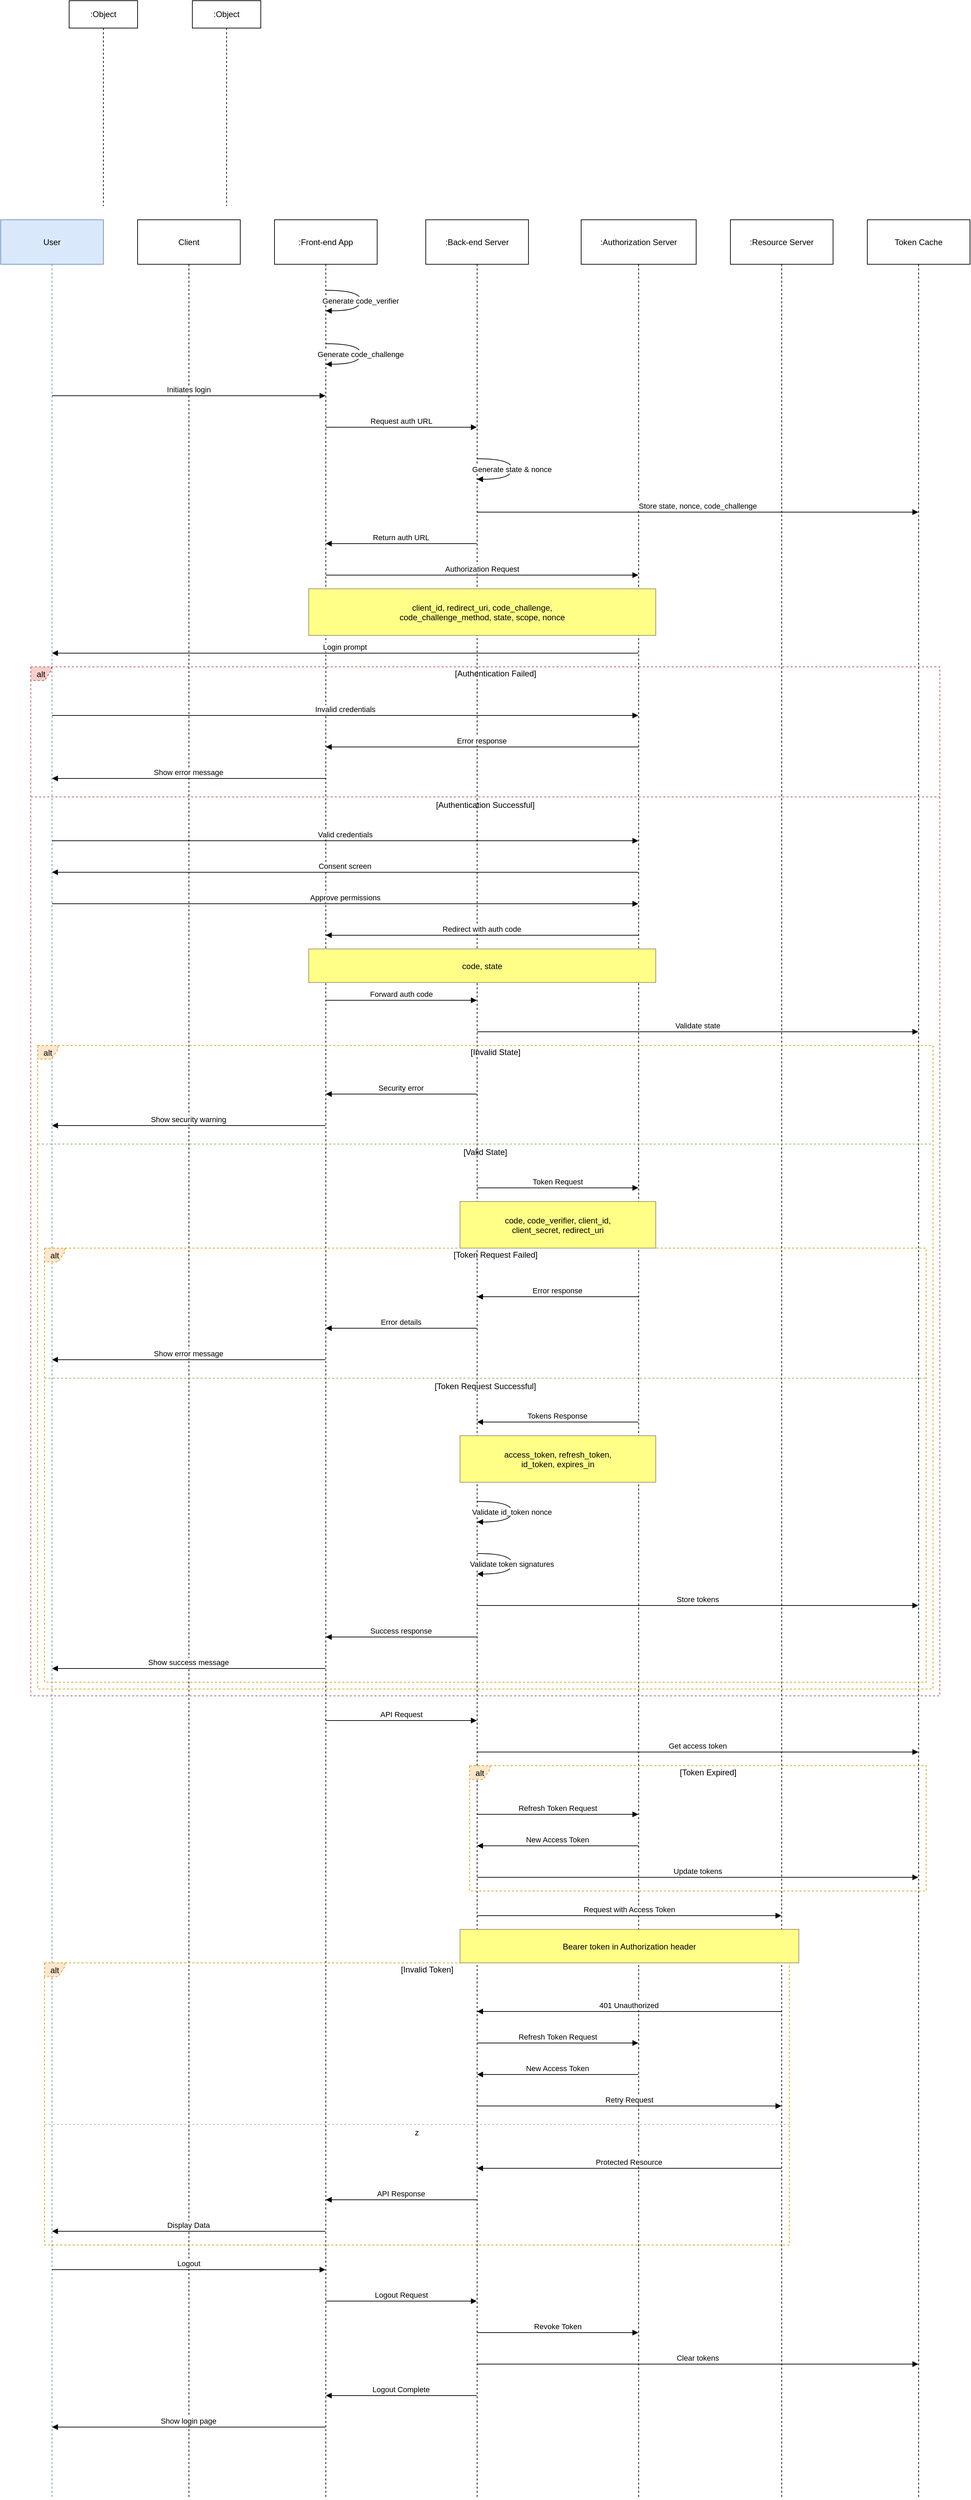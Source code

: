 <mxfile version="24.8.4">
  <diagram name="Page-1" id="2YBvvXClWsGukQMizWep">
    <mxGraphModel dx="4097" dy="2171" grid="1" gridSize="10" guides="1" tooltips="1" connect="1" arrows="1" fold="1" page="1" pageScale="1" pageWidth="850" pageHeight="1100" math="0" shadow="0">
      <root>
        <mxCell id="0" />
        <mxCell id="1" parent="0" />
        <mxCell id="aM9ryv3xv72pqoxQDRHE-1" value=":Object" style="shape=umlLifeline;perimeter=lifelinePerimeter;whiteSpace=wrap;html=1;container=0;dropTarget=0;collapsible=0;recursiveResize=0;outlineConnect=0;portConstraint=eastwest;newEdgeStyle={&quot;edgeStyle&quot;:&quot;elbowEdgeStyle&quot;,&quot;elbow&quot;:&quot;vertical&quot;,&quot;curved&quot;:0,&quot;rounded&quot;:0};" parent="1" vertex="1">
          <mxGeometry x="200" y="30" width="100" height="300" as="geometry" />
        </mxCell>
        <mxCell id="aM9ryv3xv72pqoxQDRHE-5" value=":Object" style="shape=umlLifeline;perimeter=lifelinePerimeter;whiteSpace=wrap;html=1;container=0;dropTarget=0;collapsible=0;recursiveResize=0;outlineConnect=0;portConstraint=eastwest;newEdgeStyle={&quot;edgeStyle&quot;:&quot;elbowEdgeStyle&quot;,&quot;elbow&quot;:&quot;vertical&quot;,&quot;curved&quot;:0,&quot;rounded&quot;:0};" parent="1" vertex="1">
          <mxGeometry x="380" y="30" width="100" height="300" as="geometry" />
        </mxCell>
        <mxCell id="Uxr3or9GegXW-BEm9JX9-5" value="User" style="shape=umlLifeline;perimeter=lifelinePerimeter;whiteSpace=wrap;container=1;dropTarget=0;collapsible=0;recursiveResize=0;outlineConnect=0;portConstraint=eastwest;newEdgeStyle={&quot;edgeStyle&quot;:&quot;elbowEdgeStyle&quot;,&quot;elbow&quot;:&quot;vertical&quot;,&quot;curved&quot;:0,&quot;rounded&quot;:0};size=65;fillColor=#dae8fc;strokeColor=#6c8ebf;" vertex="1" parent="1">
          <mxGeometry x="100" y="350" width="150" height="3329" as="geometry" />
        </mxCell>
        <mxCell id="Uxr3or9GegXW-BEm9JX9-6" value="Client" style="shape=umlLifeline;perimeter=lifelinePerimeter;whiteSpace=wrap;container=1;dropTarget=0;collapsible=0;recursiveResize=0;outlineConnect=0;portConstraint=eastwest;newEdgeStyle={&quot;edgeStyle&quot;:&quot;elbowEdgeStyle&quot;,&quot;elbow&quot;:&quot;vertical&quot;,&quot;curved&quot;:0,&quot;rounded&quot;:0};size=65;" vertex="1" parent="1">
          <mxGeometry x="300" y="350" width="150" height="3329" as="geometry" />
        </mxCell>
        <mxCell id="Uxr3or9GegXW-BEm9JX9-7" value=":Front-end App" style="shape=umlLifeline;perimeter=lifelinePerimeter;whiteSpace=wrap;container=1;dropTarget=0;collapsible=0;recursiveResize=0;outlineConnect=0;portConstraint=eastwest;newEdgeStyle={&quot;edgeStyle&quot;:&quot;elbowEdgeStyle&quot;,&quot;elbow&quot;:&quot;vertical&quot;,&quot;curved&quot;:0,&quot;rounded&quot;:0};size=65;" vertex="1" parent="1">
          <mxGeometry x="500" y="350" width="150" height="3329" as="geometry" />
        </mxCell>
        <mxCell id="Uxr3or9GegXW-BEm9JX9-8" value=":Back-end Server" style="shape=umlLifeline;perimeter=lifelinePerimeter;whiteSpace=wrap;container=1;dropTarget=0;collapsible=0;recursiveResize=0;outlineConnect=0;portConstraint=eastwest;newEdgeStyle={&quot;edgeStyle&quot;:&quot;elbowEdgeStyle&quot;,&quot;elbow&quot;:&quot;vertical&quot;,&quot;curved&quot;:0,&quot;rounded&quot;:0};size=65;" vertex="1" parent="1">
          <mxGeometry x="721" y="350" width="150" height="3329" as="geometry" />
        </mxCell>
        <mxCell id="Uxr3or9GegXW-BEm9JX9-9" value=":Authorization Server" style="shape=umlLifeline;perimeter=lifelinePerimeter;whiteSpace=wrap;container=1;dropTarget=0;collapsible=0;recursiveResize=0;outlineConnect=0;portConstraint=eastwest;newEdgeStyle={&quot;edgeStyle&quot;:&quot;elbowEdgeStyle&quot;,&quot;elbow&quot;:&quot;vertical&quot;,&quot;curved&quot;:0,&quot;rounded&quot;:0};size=65;" vertex="1" parent="1">
          <mxGeometry x="948" y="350" width="168" height="3329" as="geometry" />
        </mxCell>
        <mxCell id="Uxr3or9GegXW-BEm9JX9-10" value=":Resource Server" style="shape=umlLifeline;perimeter=lifelinePerimeter;whiteSpace=wrap;container=1;dropTarget=0;collapsible=0;recursiveResize=0;outlineConnect=0;portConstraint=eastwest;newEdgeStyle={&quot;edgeStyle&quot;:&quot;elbowEdgeStyle&quot;,&quot;elbow&quot;:&quot;vertical&quot;,&quot;curved&quot;:0,&quot;rounded&quot;:0};size=65;" vertex="1" parent="1">
          <mxGeometry x="1166" y="350" width="150" height="3329" as="geometry" />
        </mxCell>
        <mxCell id="Uxr3or9GegXW-BEm9JX9-11" value="Token Cache" style="shape=umlLifeline;perimeter=lifelinePerimeter;whiteSpace=wrap;container=1;dropTarget=0;collapsible=0;recursiveResize=0;outlineConnect=0;portConstraint=eastwest;newEdgeStyle={&quot;edgeStyle&quot;:&quot;elbowEdgeStyle&quot;,&quot;elbow&quot;:&quot;vertical&quot;,&quot;curved&quot;:0,&quot;rounded&quot;:0};size=65;" vertex="1" parent="1">
          <mxGeometry x="1366" y="350" width="150" height="3329" as="geometry" />
        </mxCell>
        <mxCell id="Uxr3or9GegXW-BEm9JX9-12" value="alt" style="shape=umlFrame;dashed=1;pointerEvents=0;dropTarget=0;strokeColor=#d79b00;height=20;width=30;fillColor=#ffe6cc;" vertex="1" parent="1">
          <mxGeometry x="164" y="1852" width="1288" height="634" as="geometry" />
        </mxCell>
        <mxCell id="Uxr3or9GegXW-BEm9JX9-13" value="[Token Request Failed]" style="text;strokeColor=none;fillColor=none;align=center;verticalAlign=middle;whiteSpace=wrap;" vertex="1" parent="Uxr3or9GegXW-BEm9JX9-12">
          <mxGeometry x="30" width="1258" height="20" as="geometry" />
        </mxCell>
        <mxCell id="Uxr3or9GegXW-BEm9JX9-14" value="[Token Request Successful]" style="shape=line;dashed=1;whiteSpace=wrap;verticalAlign=top;labelPosition=center;verticalLabelPosition=middle;align=center;strokeColor=#82b366;fillColor=#d5e8d4;" vertex="1" parent="Uxr3or9GegXW-BEm9JX9-12">
          <mxGeometry y="188" width="1288" height="4" as="geometry" />
        </mxCell>
        <mxCell id="Uxr3or9GegXW-BEm9JX9-15" value="alt" style="shape=umlFrame;dashed=1;pointerEvents=0;dropTarget=0;strokeColor=#d79b00;height=20;width=30;fillColor=#ffe6cc;" vertex="1" parent="1">
          <mxGeometry x="154" y="1556" width="1308" height="940" as="geometry" />
        </mxCell>
        <mxCell id="Uxr3or9GegXW-BEm9JX9-16" value="[Invalid State]" style="text;strokeColor=none;fillColor=none;align=center;verticalAlign=middle;whiteSpace=wrap;" vertex="1" parent="Uxr3or9GegXW-BEm9JX9-15">
          <mxGeometry x="30" width="1278" height="20" as="geometry" />
        </mxCell>
        <mxCell id="Uxr3or9GegXW-BEm9JX9-17" value="[Valid State]" style="shape=line;dashed=1;whiteSpace=wrap;verticalAlign=top;labelPosition=center;verticalLabelPosition=middle;align=center;strokeColor=#82b366;fillColor=#d5e8d4;" vertex="1" parent="Uxr3or9GegXW-BEm9JX9-15">
          <mxGeometry y="142" width="1308" height="4" as="geometry" />
        </mxCell>
        <mxCell id="Uxr3or9GegXW-BEm9JX9-18" value="alt" style="shape=umlFrame;dashed=1;pointerEvents=0;dropTarget=0;strokeColor=#b85450;height=20;width=30;fillColor=#f8cecc;fillStyle=auto;" vertex="1" parent="1">
          <mxGeometry x="144" y="1003" width="1328" height="1503" as="geometry" />
        </mxCell>
        <mxCell id="Uxr3or9GegXW-BEm9JX9-19" value="[Authentication Failed]" style="text;strokeColor=none;fillColor=none;align=center;verticalAlign=middle;whiteSpace=wrap;" vertex="1" parent="Uxr3or9GegXW-BEm9JX9-18">
          <mxGeometry x="30" width="1298" height="20" as="geometry" />
        </mxCell>
        <mxCell id="Uxr3or9GegXW-BEm9JX9-20" value="[Authentication Successful]" style="shape=line;dashed=1;whiteSpace=wrap;verticalAlign=top;labelPosition=center;verticalLabelPosition=middle;align=center;strokeColor=#b85450;fillColor=#f8cecc;" vertex="1" parent="Uxr3or9GegXW-BEm9JX9-18">
          <mxGeometry y="188" width="1328" height="4" as="geometry" />
        </mxCell>
        <mxCell id="Uxr3or9GegXW-BEm9JX9-21" value="alt" style="shape=umlFrame;dashed=1;pointerEvents=0;dropTarget=0;strokeColor=#d79b00;height=20;width=30;fillColor=#ffe6cc;" vertex="1" parent="1">
          <mxGeometry x="785" y="2608" width="667" height="183" as="geometry" />
        </mxCell>
        <mxCell id="Uxr3or9GegXW-BEm9JX9-22" value="[Token Expired]" style="text;strokeColor=none;fillColor=none;align=center;verticalAlign=middle;whiteSpace=wrap;" vertex="1" parent="Uxr3or9GegXW-BEm9JX9-21">
          <mxGeometry x="30" width="637" height="20" as="geometry" />
        </mxCell>
        <mxCell id="Uxr3or9GegXW-BEm9JX9-23" value="alt" style="shape=umlFrame;dashed=1;pointerEvents=0;dropTarget=0;strokeColor=#d79b00;height=20;width=30;fillColor=#ffe6cc;" vertex="1" parent="1">
          <mxGeometry x="164" y="2896" width="1088" height="412" as="geometry" />
        </mxCell>
        <mxCell id="Uxr3or9GegXW-BEm9JX9-24" value="[Invalid Token]" style="text;strokeColor=none;fillColor=none;align=center;verticalAlign=middle;whiteSpace=wrap;" vertex="1" parent="Uxr3or9GegXW-BEm9JX9-23">
          <mxGeometry x="30" width="1058" height="20" as="geometry" />
        </mxCell>
        <mxCell id="Uxr3or9GegXW-BEm9JX9-25" value="z" style="shape=line;dashed=1;whiteSpace=wrap;verticalAlign=top;labelPosition=center;verticalLabelPosition=middle;align=center;strokeColor=#B3B3B3;" vertex="1" parent="Uxr3or9GegXW-BEm9JX9-23">
          <mxGeometry y="234" width="1088" height="4" as="geometry" />
        </mxCell>
        <mxCell id="Uxr3or9GegXW-BEm9JX9-26" value="Generate code_verifier" style="curved=1;endArrow=block;rounded=0;" edge="1" parent="1" source="Uxr3or9GegXW-BEm9JX9-7" target="Uxr3or9GegXW-BEm9JX9-7">
          <mxGeometry relative="1" as="geometry">
            <Array as="points">
              <mxPoint x="626" y="453" />
              <mxPoint x="626" y="483" />
            </Array>
          </mxGeometry>
        </mxCell>
        <mxCell id="Uxr3or9GegXW-BEm9JX9-27" value="Generate code_challenge" style="curved=1;endArrow=block;rounded=0;" edge="1" parent="1" source="Uxr3or9GegXW-BEm9JX9-7" target="Uxr3or9GegXW-BEm9JX9-7">
          <mxGeometry relative="1" as="geometry">
            <Array as="points">
              <mxPoint x="626" y="531" />
              <mxPoint x="626" y="561" />
            </Array>
          </mxGeometry>
        </mxCell>
        <mxCell id="Uxr3or9GegXW-BEm9JX9-28" value="Initiates login" style="verticalAlign=bottom;edgeStyle=elbowEdgeStyle;elbow=vertical;curved=0;rounded=0;endArrow=block;" edge="1" parent="1" source="Uxr3or9GegXW-BEm9JX9-5" target="Uxr3or9GegXW-BEm9JX9-7">
          <mxGeometry relative="1" as="geometry">
            <Array as="points">
              <mxPoint x="384" y="607" />
            </Array>
          </mxGeometry>
        </mxCell>
        <mxCell id="Uxr3or9GegXW-BEm9JX9-29" value="Request auth URL" style="verticalAlign=bottom;edgeStyle=elbowEdgeStyle;elbow=vertical;curved=0;rounded=0;endArrow=block;" edge="1" parent="1" source="Uxr3or9GegXW-BEm9JX9-7" target="Uxr3or9GegXW-BEm9JX9-8">
          <mxGeometry relative="1" as="geometry">
            <Array as="points">
              <mxPoint x="694" y="653" />
            </Array>
          </mxGeometry>
        </mxCell>
        <mxCell id="Uxr3or9GegXW-BEm9JX9-30" value="Generate state &amp; nonce" style="curved=1;endArrow=block;rounded=0;" edge="1" parent="1" source="Uxr3or9GegXW-BEm9JX9-8" target="Uxr3or9GegXW-BEm9JX9-8">
          <mxGeometry relative="1" as="geometry">
            <Array as="points">
              <mxPoint x="847" y="699" />
              <mxPoint x="847" y="729" />
            </Array>
          </mxGeometry>
        </mxCell>
        <mxCell id="Uxr3or9GegXW-BEm9JX9-31" value="Store state, nonce, code_challenge" style="verticalAlign=bottom;edgeStyle=elbowEdgeStyle;elbow=vertical;curved=0;rounded=0;endArrow=block;" edge="1" parent="1" source="Uxr3or9GegXW-BEm9JX9-8" target="Uxr3or9GegXW-BEm9JX9-11">
          <mxGeometry relative="1" as="geometry">
            <Array as="points">
              <mxPoint x="1127" y="777" />
            </Array>
          </mxGeometry>
        </mxCell>
        <mxCell id="Uxr3or9GegXW-BEm9JX9-32" value="Return auth URL" style="verticalAlign=bottom;edgeStyle=elbowEdgeStyle;elbow=vertical;curved=0;rounded=0;endArrow=block;" edge="1" parent="1" source="Uxr3or9GegXW-BEm9JX9-8" target="Uxr3or9GegXW-BEm9JX9-7">
          <mxGeometry relative="1" as="geometry">
            <Array as="points">
              <mxPoint x="697" y="823" />
            </Array>
          </mxGeometry>
        </mxCell>
        <mxCell id="Uxr3or9GegXW-BEm9JX9-33" value="Authorization Request" style="verticalAlign=bottom;edgeStyle=elbowEdgeStyle;elbow=vertical;curved=0;rounded=0;endArrow=block;" edge="1" parent="1" source="Uxr3or9GegXW-BEm9JX9-7" target="Uxr3or9GegXW-BEm9JX9-9">
          <mxGeometry relative="1" as="geometry">
            <Array as="points">
              <mxPoint x="812" y="869" />
            </Array>
          </mxGeometry>
        </mxCell>
        <mxCell id="Uxr3or9GegXW-BEm9JX9-34" value="Login prompt" style="verticalAlign=bottom;edgeStyle=elbowEdgeStyle;elbow=vertical;curved=0;rounded=0;endArrow=block;" edge="1" parent="1" source="Uxr3or9GegXW-BEm9JX9-9" target="Uxr3or9GegXW-BEm9JX9-5">
          <mxGeometry relative="1" as="geometry">
            <Array as="points">
              <mxPoint x="615" y="983" />
            </Array>
          </mxGeometry>
        </mxCell>
        <mxCell id="Uxr3or9GegXW-BEm9JX9-35" value="Invalid credentials" style="verticalAlign=bottom;edgeStyle=elbowEdgeStyle;elbow=vertical;curved=0;rounded=0;endArrow=block;" edge="1" parent="1" source="Uxr3or9GegXW-BEm9JX9-5" target="Uxr3or9GegXW-BEm9JX9-9">
          <mxGeometry relative="1" as="geometry">
            <Array as="points">
              <mxPoint x="612" y="1074" />
            </Array>
          </mxGeometry>
        </mxCell>
        <mxCell id="Uxr3or9GegXW-BEm9JX9-36" value="Error response" style="verticalAlign=bottom;edgeStyle=elbowEdgeStyle;elbow=vertical;curved=0;rounded=0;endArrow=block;" edge="1" parent="1" source="Uxr3or9GegXW-BEm9JX9-9" target="Uxr3or9GegXW-BEm9JX9-7">
          <mxGeometry relative="1" as="geometry">
            <Array as="points">
              <mxPoint x="815" y="1120" />
            </Array>
          </mxGeometry>
        </mxCell>
        <mxCell id="Uxr3or9GegXW-BEm9JX9-37" value="Show error message" style="verticalAlign=bottom;edgeStyle=elbowEdgeStyle;elbow=vertical;curved=0;rounded=0;endArrow=block;" edge="1" parent="1" source="Uxr3or9GegXW-BEm9JX9-7" target="Uxr3or9GegXW-BEm9JX9-5">
          <mxGeometry relative="1" as="geometry">
            <Array as="points">
              <mxPoint x="387" y="1166" />
            </Array>
          </mxGeometry>
        </mxCell>
        <mxCell id="Uxr3or9GegXW-BEm9JX9-38" value="Valid credentials" style="verticalAlign=bottom;edgeStyle=elbowEdgeStyle;elbow=vertical;curved=0;rounded=0;endArrow=block;" edge="1" parent="1" source="Uxr3or9GegXW-BEm9JX9-5" target="Uxr3or9GegXW-BEm9JX9-9">
          <mxGeometry relative="1" as="geometry">
            <Array as="points">
              <mxPoint x="612" y="1257" />
            </Array>
          </mxGeometry>
        </mxCell>
        <mxCell id="Uxr3or9GegXW-BEm9JX9-39" value="Consent screen" style="verticalAlign=bottom;edgeStyle=elbowEdgeStyle;elbow=vertical;curved=0;rounded=0;endArrow=block;" edge="1" parent="1" source="Uxr3or9GegXW-BEm9JX9-9" target="Uxr3or9GegXW-BEm9JX9-5">
          <mxGeometry relative="1" as="geometry">
            <Array as="points">
              <mxPoint x="615" y="1303" />
            </Array>
          </mxGeometry>
        </mxCell>
        <mxCell id="Uxr3or9GegXW-BEm9JX9-40" value="Approve permissions" style="verticalAlign=bottom;edgeStyle=elbowEdgeStyle;elbow=vertical;curved=0;rounded=0;endArrow=block;" edge="1" parent="1" source="Uxr3or9GegXW-BEm9JX9-5" target="Uxr3or9GegXW-BEm9JX9-9">
          <mxGeometry relative="1" as="geometry">
            <Array as="points">
              <mxPoint x="612" y="1349" />
            </Array>
          </mxGeometry>
        </mxCell>
        <mxCell id="Uxr3or9GegXW-BEm9JX9-41" value="Redirect with auth code" style="verticalAlign=bottom;edgeStyle=elbowEdgeStyle;elbow=vertical;curved=0;rounded=0;endArrow=block;" edge="1" parent="1" source="Uxr3or9GegXW-BEm9JX9-9" target="Uxr3or9GegXW-BEm9JX9-7">
          <mxGeometry relative="1" as="geometry">
            <Array as="points">
              <mxPoint x="815" y="1395" />
            </Array>
          </mxGeometry>
        </mxCell>
        <mxCell id="Uxr3or9GegXW-BEm9JX9-42" value="Forward auth code" style="verticalAlign=bottom;edgeStyle=elbowEdgeStyle;elbow=vertical;curved=0;rounded=0;endArrow=block;" edge="1" parent="1" source="Uxr3or9GegXW-BEm9JX9-7" target="Uxr3or9GegXW-BEm9JX9-8">
          <mxGeometry relative="1" as="geometry">
            <Array as="points">
              <mxPoint x="694" y="1490" />
            </Array>
          </mxGeometry>
        </mxCell>
        <mxCell id="Uxr3or9GegXW-BEm9JX9-43" value="Validate state" style="verticalAlign=bottom;edgeStyle=elbowEdgeStyle;elbow=vertical;curved=0;rounded=0;endArrow=block;" edge="1" parent="1" source="Uxr3or9GegXW-BEm9JX9-8" target="Uxr3or9GegXW-BEm9JX9-11">
          <mxGeometry relative="1" as="geometry">
            <Array as="points">
              <mxPoint x="1127" y="1536" />
            </Array>
          </mxGeometry>
        </mxCell>
        <mxCell id="Uxr3or9GegXW-BEm9JX9-44" value="Security error" style="verticalAlign=bottom;edgeStyle=elbowEdgeStyle;elbow=vertical;curved=0;rounded=0;endArrow=block;" edge="1" parent="1" source="Uxr3or9GegXW-BEm9JX9-8" target="Uxr3or9GegXW-BEm9JX9-7">
          <mxGeometry relative="1" as="geometry">
            <Array as="points">
              <mxPoint x="697" y="1627" />
            </Array>
          </mxGeometry>
        </mxCell>
        <mxCell id="Uxr3or9GegXW-BEm9JX9-45" value="Show security warning" style="verticalAlign=bottom;edgeStyle=elbowEdgeStyle;elbow=vertical;curved=0;rounded=0;endArrow=block;" edge="1" parent="1" source="Uxr3or9GegXW-BEm9JX9-7" target="Uxr3or9GegXW-BEm9JX9-5">
          <mxGeometry relative="1" as="geometry">
            <Array as="points">
              <mxPoint x="387" y="1673" />
            </Array>
          </mxGeometry>
        </mxCell>
        <mxCell id="Uxr3or9GegXW-BEm9JX9-46" value="Token Request" style="verticalAlign=bottom;edgeStyle=elbowEdgeStyle;elbow=vertical;curved=0;rounded=0;endArrow=block;" edge="1" parent="1" source="Uxr3or9GegXW-BEm9JX9-8" target="Uxr3or9GegXW-BEm9JX9-9">
          <mxGeometry relative="1" as="geometry">
            <Array as="points">
              <mxPoint x="923" y="1764" />
            </Array>
          </mxGeometry>
        </mxCell>
        <mxCell id="Uxr3or9GegXW-BEm9JX9-47" value="Error response" style="verticalAlign=bottom;edgeStyle=elbowEdgeStyle;elbow=vertical;curved=0;rounded=0;endArrow=block;" edge="1" parent="1" source="Uxr3or9GegXW-BEm9JX9-9" target="Uxr3or9GegXW-BEm9JX9-8">
          <mxGeometry relative="1" as="geometry">
            <Array as="points">
              <mxPoint x="926" y="1923" />
            </Array>
          </mxGeometry>
        </mxCell>
        <mxCell id="Uxr3or9GegXW-BEm9JX9-48" value="Error details" style="verticalAlign=bottom;edgeStyle=elbowEdgeStyle;elbow=vertical;curved=0;rounded=0;endArrow=block;" edge="1" parent="1" source="Uxr3or9GegXW-BEm9JX9-8" target="Uxr3or9GegXW-BEm9JX9-7">
          <mxGeometry relative="1" as="geometry">
            <Array as="points">
              <mxPoint x="697" y="1969" />
            </Array>
          </mxGeometry>
        </mxCell>
        <mxCell id="Uxr3or9GegXW-BEm9JX9-49" value="Show error message" style="verticalAlign=bottom;edgeStyle=elbowEdgeStyle;elbow=vertical;curved=0;rounded=0;endArrow=block;" edge="1" parent="1" source="Uxr3or9GegXW-BEm9JX9-7" target="Uxr3or9GegXW-BEm9JX9-5">
          <mxGeometry relative="1" as="geometry">
            <Array as="points">
              <mxPoint x="387" y="2015" />
            </Array>
          </mxGeometry>
        </mxCell>
        <mxCell id="Uxr3or9GegXW-BEm9JX9-50" value="Tokens Response" style="verticalAlign=bottom;edgeStyle=elbowEdgeStyle;elbow=vertical;curved=0;rounded=0;endArrow=block;" edge="1" parent="1" source="Uxr3or9GegXW-BEm9JX9-9" target="Uxr3or9GegXW-BEm9JX9-8">
          <mxGeometry relative="1" as="geometry">
            <Array as="points">
              <mxPoint x="926" y="2106" />
            </Array>
          </mxGeometry>
        </mxCell>
        <mxCell id="Uxr3or9GegXW-BEm9JX9-51" value="Validate id_token nonce" style="curved=1;endArrow=block;rounded=0;" edge="1" parent="1" source="Uxr3or9GegXW-BEm9JX9-8" target="Uxr3or9GegXW-BEm9JX9-8">
          <mxGeometry relative="1" as="geometry">
            <Array as="points">
              <mxPoint x="847" y="2222" />
              <mxPoint x="847" y="2252" />
            </Array>
          </mxGeometry>
        </mxCell>
        <mxCell id="Uxr3or9GegXW-BEm9JX9-52" value="Validate token signatures" style="curved=1;endArrow=block;rounded=0;" edge="1" parent="1" source="Uxr3or9GegXW-BEm9JX9-8" target="Uxr3or9GegXW-BEm9JX9-8">
          <mxGeometry relative="1" as="geometry">
            <Array as="points">
              <mxPoint x="847" y="2298" />
              <mxPoint x="847" y="2328" />
            </Array>
          </mxGeometry>
        </mxCell>
        <mxCell id="Uxr3or9GegXW-BEm9JX9-53" value="Store tokens" style="verticalAlign=bottom;edgeStyle=elbowEdgeStyle;elbow=vertical;curved=0;rounded=0;endArrow=block;" edge="1" parent="1" source="Uxr3or9GegXW-BEm9JX9-8" target="Uxr3or9GegXW-BEm9JX9-11">
          <mxGeometry relative="1" as="geometry">
            <Array as="points">
              <mxPoint x="1127" y="2374" />
            </Array>
          </mxGeometry>
        </mxCell>
        <mxCell id="Uxr3or9GegXW-BEm9JX9-54" value="Success response" style="verticalAlign=bottom;edgeStyle=elbowEdgeStyle;elbow=vertical;curved=0;rounded=0;endArrow=block;" edge="1" parent="1" source="Uxr3or9GegXW-BEm9JX9-8" target="Uxr3or9GegXW-BEm9JX9-7">
          <mxGeometry relative="1" as="geometry">
            <Array as="points">
              <mxPoint x="697" y="2420" />
            </Array>
          </mxGeometry>
        </mxCell>
        <mxCell id="Uxr3or9GegXW-BEm9JX9-55" value="Show success message" style="verticalAlign=bottom;edgeStyle=elbowEdgeStyle;elbow=vertical;curved=0;rounded=0;endArrow=block;" edge="1" parent="1" source="Uxr3or9GegXW-BEm9JX9-7" target="Uxr3or9GegXW-BEm9JX9-5">
          <mxGeometry relative="1" as="geometry">
            <Array as="points">
              <mxPoint x="387" y="2466" />
            </Array>
          </mxGeometry>
        </mxCell>
        <mxCell id="Uxr3or9GegXW-BEm9JX9-56" value="API Request" style="verticalAlign=bottom;edgeStyle=elbowEdgeStyle;elbow=vertical;curved=0;rounded=0;endArrow=block;" edge="1" parent="1" source="Uxr3or9GegXW-BEm9JX9-7" target="Uxr3or9GegXW-BEm9JX9-8">
          <mxGeometry relative="1" as="geometry">
            <Array as="points">
              <mxPoint x="694" y="2542" />
            </Array>
          </mxGeometry>
        </mxCell>
        <mxCell id="Uxr3or9GegXW-BEm9JX9-57" value="Get access token" style="verticalAlign=bottom;edgeStyle=elbowEdgeStyle;elbow=vertical;curved=0;rounded=0;endArrow=block;" edge="1" parent="1" source="Uxr3or9GegXW-BEm9JX9-8" target="Uxr3or9GegXW-BEm9JX9-11">
          <mxGeometry relative="1" as="geometry">
            <Array as="points">
              <mxPoint x="1127" y="2588" />
            </Array>
          </mxGeometry>
        </mxCell>
        <mxCell id="Uxr3or9GegXW-BEm9JX9-58" value="Refresh Token Request" style="verticalAlign=bottom;edgeStyle=elbowEdgeStyle;elbow=vertical;curved=0;rounded=0;endArrow=block;" edge="1" parent="1" source="Uxr3or9GegXW-BEm9JX9-8" target="Uxr3or9GegXW-BEm9JX9-9">
          <mxGeometry relative="1" as="geometry">
            <Array as="points">
              <mxPoint x="923" y="2679" />
            </Array>
          </mxGeometry>
        </mxCell>
        <mxCell id="Uxr3or9GegXW-BEm9JX9-59" value="New Access Token" style="verticalAlign=bottom;edgeStyle=elbowEdgeStyle;elbow=vertical;curved=0;rounded=0;endArrow=block;" edge="1" parent="1" source="Uxr3or9GegXW-BEm9JX9-9" target="Uxr3or9GegXW-BEm9JX9-8">
          <mxGeometry relative="1" as="geometry">
            <Array as="points">
              <mxPoint x="926" y="2725" />
            </Array>
          </mxGeometry>
        </mxCell>
        <mxCell id="Uxr3or9GegXW-BEm9JX9-60" value="Update tokens" style="verticalAlign=bottom;edgeStyle=elbowEdgeStyle;elbow=vertical;curved=0;rounded=0;endArrow=block;" edge="1" parent="1" source="Uxr3or9GegXW-BEm9JX9-8" target="Uxr3or9GegXW-BEm9JX9-11">
          <mxGeometry relative="1" as="geometry">
            <Array as="points">
              <mxPoint x="1127" y="2771" />
            </Array>
          </mxGeometry>
        </mxCell>
        <mxCell id="Uxr3or9GegXW-BEm9JX9-61" value="Request with Access Token" style="verticalAlign=bottom;edgeStyle=elbowEdgeStyle;elbow=vertical;curved=0;rounded=0;endArrow=block;" edge="1" parent="1" source="Uxr3or9GegXW-BEm9JX9-8" target="Uxr3or9GegXW-BEm9JX9-10">
          <mxGeometry relative="1" as="geometry">
            <Array as="points">
              <mxPoint x="1027" y="2827" />
            </Array>
          </mxGeometry>
        </mxCell>
        <mxCell id="Uxr3or9GegXW-BEm9JX9-62" value="401 Unauthorized" style="verticalAlign=bottom;edgeStyle=elbowEdgeStyle;elbow=vertical;curved=0;rounded=0;endArrow=block;" edge="1" parent="1" source="Uxr3or9GegXW-BEm9JX9-10" target="Uxr3or9GegXW-BEm9JX9-8">
          <mxGeometry relative="1" as="geometry">
            <Array as="points">
              <mxPoint x="1030" y="2967" />
            </Array>
          </mxGeometry>
        </mxCell>
        <mxCell id="Uxr3or9GegXW-BEm9JX9-63" value="Refresh Token Request" style="verticalAlign=bottom;edgeStyle=elbowEdgeStyle;elbow=vertical;curved=0;rounded=0;endArrow=block;" edge="1" parent="1" source="Uxr3or9GegXW-BEm9JX9-8" target="Uxr3or9GegXW-BEm9JX9-9">
          <mxGeometry relative="1" as="geometry">
            <Array as="points">
              <mxPoint x="923" y="3013" />
            </Array>
          </mxGeometry>
        </mxCell>
        <mxCell id="Uxr3or9GegXW-BEm9JX9-64" value="New Access Token" style="verticalAlign=bottom;edgeStyle=elbowEdgeStyle;elbow=vertical;curved=0;rounded=0;endArrow=block;" edge="1" parent="1" source="Uxr3or9GegXW-BEm9JX9-9" target="Uxr3or9GegXW-BEm9JX9-8">
          <mxGeometry relative="1" as="geometry">
            <Array as="points">
              <mxPoint x="926" y="3059" />
            </Array>
          </mxGeometry>
        </mxCell>
        <mxCell id="Uxr3or9GegXW-BEm9JX9-65" value="Retry Request" style="verticalAlign=bottom;edgeStyle=elbowEdgeStyle;elbow=vertical;curved=0;rounded=0;endArrow=block;" edge="1" parent="1" source="Uxr3or9GegXW-BEm9JX9-8" target="Uxr3or9GegXW-BEm9JX9-10">
          <mxGeometry relative="1" as="geometry">
            <Array as="points">
              <mxPoint x="1027" y="3105" />
            </Array>
          </mxGeometry>
        </mxCell>
        <mxCell id="Uxr3or9GegXW-BEm9JX9-66" value="Protected Resource" style="verticalAlign=bottom;edgeStyle=elbowEdgeStyle;elbow=vertical;curved=0;rounded=0;endArrow=block;" edge="1" parent="1" source="Uxr3or9GegXW-BEm9JX9-10" target="Uxr3or9GegXW-BEm9JX9-8">
          <mxGeometry relative="1" as="geometry">
            <Array as="points">
              <mxPoint x="1030" y="3196" />
            </Array>
          </mxGeometry>
        </mxCell>
        <mxCell id="Uxr3or9GegXW-BEm9JX9-67" value="API Response" style="verticalAlign=bottom;edgeStyle=elbowEdgeStyle;elbow=vertical;curved=0;rounded=0;endArrow=block;" edge="1" parent="1" source="Uxr3or9GegXW-BEm9JX9-8" target="Uxr3or9GegXW-BEm9JX9-7">
          <mxGeometry relative="1" as="geometry">
            <Array as="points">
              <mxPoint x="697" y="3242" />
            </Array>
          </mxGeometry>
        </mxCell>
        <mxCell id="Uxr3or9GegXW-BEm9JX9-68" value="Display Data" style="verticalAlign=bottom;edgeStyle=elbowEdgeStyle;elbow=vertical;curved=0;rounded=0;endArrow=block;" edge="1" parent="1" source="Uxr3or9GegXW-BEm9JX9-7" target="Uxr3or9GegXW-BEm9JX9-5">
          <mxGeometry relative="1" as="geometry">
            <Array as="points">
              <mxPoint x="387" y="3288" />
            </Array>
          </mxGeometry>
        </mxCell>
        <mxCell id="Uxr3or9GegXW-BEm9JX9-69" value="Logout" style="verticalAlign=bottom;edgeStyle=elbowEdgeStyle;elbow=vertical;curved=0;rounded=0;endArrow=block;" edge="1" parent="1" source="Uxr3or9GegXW-BEm9JX9-5" target="Uxr3or9GegXW-BEm9JX9-7">
          <mxGeometry relative="1" as="geometry">
            <Array as="points">
              <mxPoint x="384" y="3344" />
            </Array>
          </mxGeometry>
        </mxCell>
        <mxCell id="Uxr3or9GegXW-BEm9JX9-70" value="Logout Request" style="verticalAlign=bottom;edgeStyle=elbowEdgeStyle;elbow=vertical;curved=0;rounded=0;endArrow=block;" edge="1" parent="1" source="Uxr3or9GegXW-BEm9JX9-7" target="Uxr3or9GegXW-BEm9JX9-8">
          <mxGeometry relative="1" as="geometry">
            <Array as="points">
              <mxPoint x="694" y="3390" />
            </Array>
          </mxGeometry>
        </mxCell>
        <mxCell id="Uxr3or9GegXW-BEm9JX9-71" value="Revoke Token" style="verticalAlign=bottom;edgeStyle=elbowEdgeStyle;elbow=vertical;curved=0;rounded=0;endArrow=block;" edge="1" parent="1" source="Uxr3or9GegXW-BEm9JX9-8" target="Uxr3or9GegXW-BEm9JX9-9">
          <mxGeometry relative="1" as="geometry">
            <Array as="points">
              <mxPoint x="923" y="3436" />
            </Array>
          </mxGeometry>
        </mxCell>
        <mxCell id="Uxr3or9GegXW-BEm9JX9-72" value="Clear tokens" style="verticalAlign=bottom;edgeStyle=elbowEdgeStyle;elbow=vertical;curved=0;rounded=0;endArrow=block;" edge="1" parent="1" source="Uxr3or9GegXW-BEm9JX9-8" target="Uxr3or9GegXW-BEm9JX9-11">
          <mxGeometry relative="1" as="geometry">
            <Array as="points">
              <mxPoint x="1127" y="3482" />
            </Array>
          </mxGeometry>
        </mxCell>
        <mxCell id="Uxr3or9GegXW-BEm9JX9-73" value="Logout Complete" style="verticalAlign=bottom;edgeStyle=elbowEdgeStyle;elbow=vertical;curved=0;rounded=0;endArrow=block;" edge="1" parent="1" source="Uxr3or9GegXW-BEm9JX9-8" target="Uxr3or9GegXW-BEm9JX9-7">
          <mxGeometry relative="1" as="geometry">
            <Array as="points">
              <mxPoint x="697" y="3528" />
            </Array>
          </mxGeometry>
        </mxCell>
        <mxCell id="Uxr3or9GegXW-BEm9JX9-74" value="Show login page" style="verticalAlign=bottom;edgeStyle=elbowEdgeStyle;elbow=vertical;curved=0;rounded=0;endArrow=block;" edge="1" parent="1" source="Uxr3or9GegXW-BEm9JX9-7" target="Uxr3or9GegXW-BEm9JX9-5">
          <mxGeometry relative="1" as="geometry">
            <Array as="points">
              <mxPoint x="387" y="3574" />
            </Array>
          </mxGeometry>
        </mxCell>
        <mxCell id="Uxr3or9GegXW-BEm9JX9-75" value="client_id, redirect_uri, code_challenge,&#xa;code_challenge_method, state, scope, nonce" style="fillColor=#ffff88;strokeColor=#9E916F;" vertex="1" parent="1">
          <mxGeometry x="550" y="889" width="507" height="68" as="geometry" />
        </mxCell>
        <mxCell id="Uxr3or9GegXW-BEm9JX9-76" value="code, state" style="fillColor=#ffff88;strokeColor=#9E916F;" vertex="1" parent="1">
          <mxGeometry x="550" y="1415" width="507" height="49" as="geometry" />
        </mxCell>
        <mxCell id="Uxr3or9GegXW-BEm9JX9-77" value="code, code_verifier, client_id,&#xa;client_secret, redirect_uri" style="fillColor=#ffff88;strokeColor=#9E916F;" vertex="1" parent="1">
          <mxGeometry x="771" y="1784" width="286" height="68" as="geometry" />
        </mxCell>
        <mxCell id="Uxr3or9GegXW-BEm9JX9-78" value="access_token, refresh_token,&#xa;id_token, expires_in" style="fillColor=#ffff88;strokeColor=#9E916F;" vertex="1" parent="1">
          <mxGeometry x="771" y="2126" width="286" height="68" as="geometry" />
        </mxCell>
        <mxCell id="Uxr3or9GegXW-BEm9JX9-79" value="Bearer token in Authorization header" style="fillColor=#ffff88;strokeColor=#9E916F;" vertex="1" parent="1">
          <mxGeometry x="771" y="2847" width="495" height="49" as="geometry" />
        </mxCell>
      </root>
    </mxGraphModel>
  </diagram>
</mxfile>
